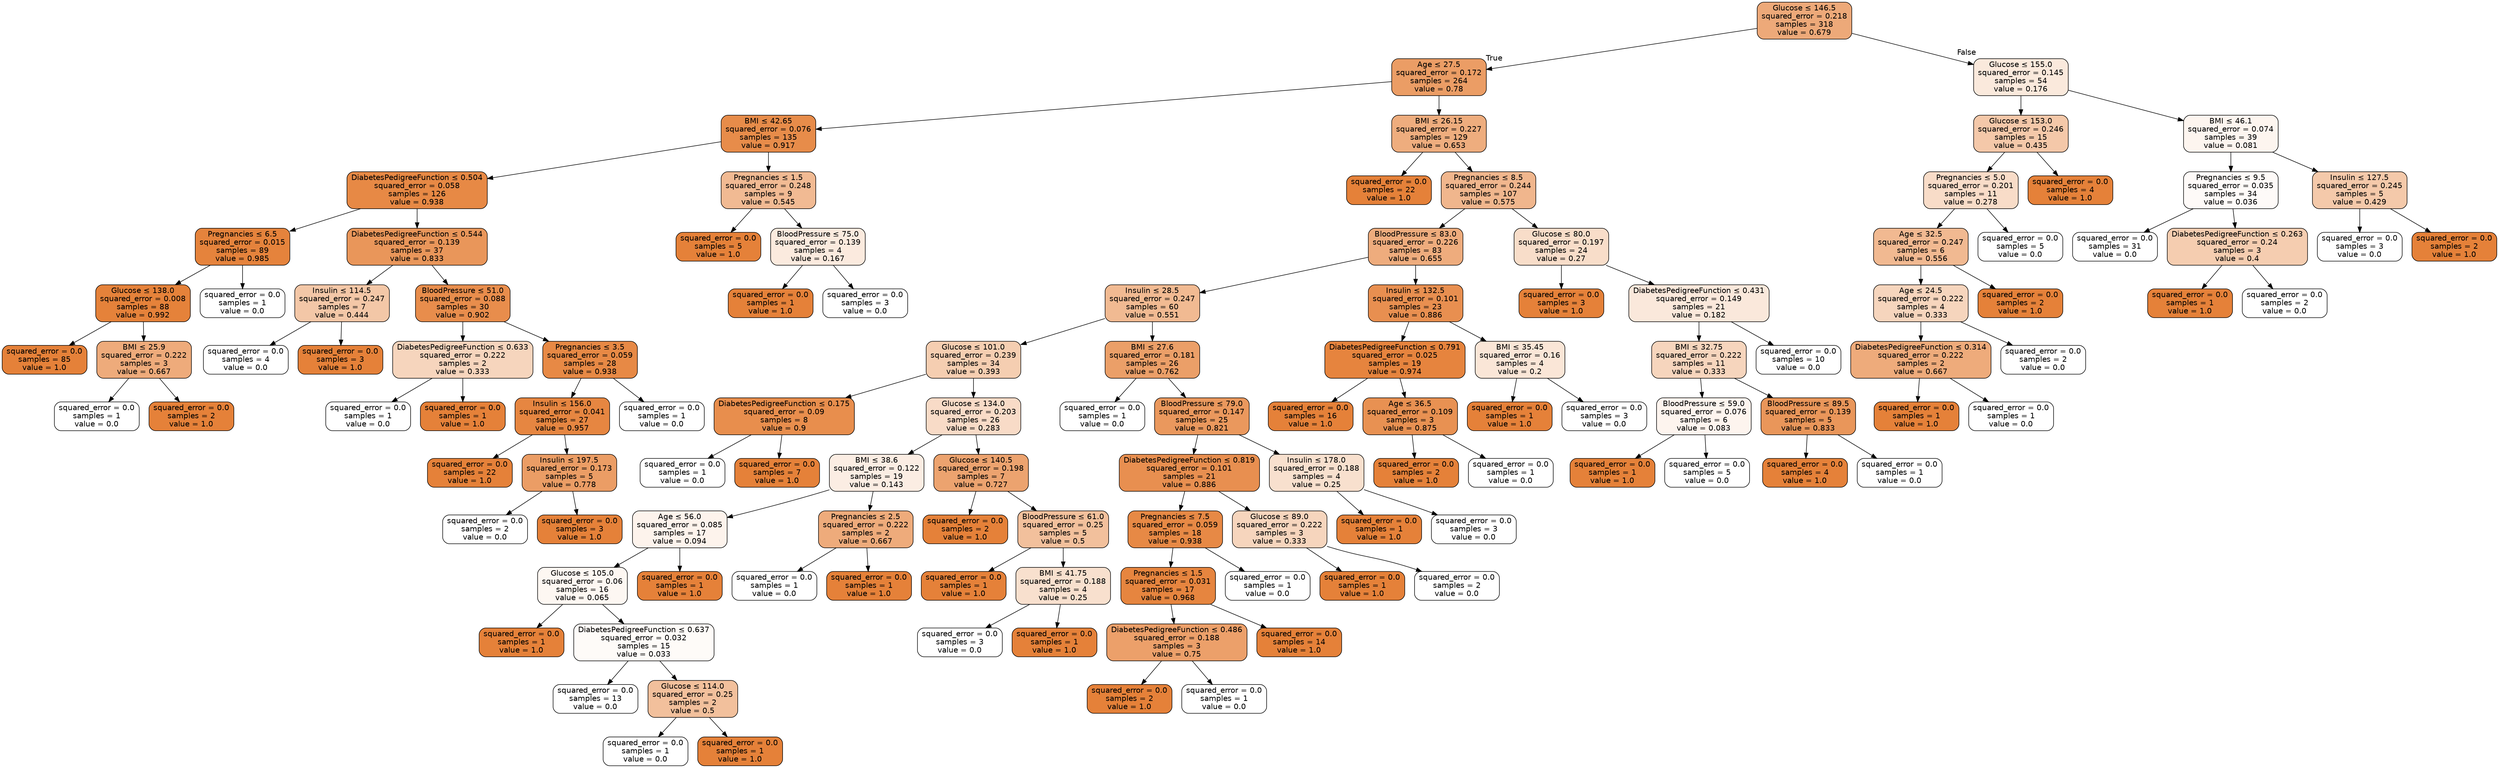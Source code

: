 digraph Tree {
node [shape=box, style="filled, rounded", color="black", fontname="helvetica"] ;
edge [fontname="helvetica"] ;
0 [label=<Glucose &le; 146.5<br/>squared_error = 0.218<br/>samples = 318<br/>value = 0.679>, fillcolor="#eda979"] ;
1 [label=<Age &le; 27.5<br/>squared_error = 0.172<br/>samples = 264<br/>value = 0.78>, fillcolor="#eb9d65"] ;
0 -> 1 [labeldistance=2.5, labelangle=45, headlabel="True"] ;
2 [label=<BMI &le; 42.65<br/>squared_error = 0.076<br/>samples = 135<br/>value = 0.917>, fillcolor="#e78c4a"] ;
1 -> 2 ;
3 [label=<DiabetesPedigreeFunction &le; 0.504<br/>squared_error = 0.058<br/>samples = 126<br/>value = 0.938>, fillcolor="#e78945"] ;
2 -> 3 ;
4 [label=<Pregnancies &le; 6.5<br/>squared_error = 0.015<br/>samples = 89<br/>value = 0.985>, fillcolor="#e5833c"] ;
3 -> 4 ;
5 [label=<Glucose &le; 138.0<br/>squared_error = 0.008<br/>samples = 88<br/>value = 0.992>, fillcolor="#e5823a"] ;
4 -> 5 ;
6 [label=<squared_error = 0.0<br/>samples = 85<br/>value = 1.0>, fillcolor="#e58139"] ;
5 -> 6 ;
7 [label=<BMI &le; 25.9<br/>squared_error = 0.222<br/>samples = 3<br/>value = 0.667>, fillcolor="#eeab7b"] ;
5 -> 7 ;
8 [label=<squared_error = 0.0<br/>samples = 1<br/>value = 0.0>, fillcolor="#ffffff"] ;
7 -> 8 ;
9 [label=<squared_error = 0.0<br/>samples = 2<br/>value = 1.0>, fillcolor="#e58139"] ;
7 -> 9 ;
10 [label=<squared_error = 0.0<br/>samples = 1<br/>value = 0.0>, fillcolor="#ffffff"] ;
4 -> 10 ;
11 [label=<DiabetesPedigreeFunction &le; 0.544<br/>squared_error = 0.139<br/>samples = 37<br/>value = 0.833>, fillcolor="#e9965a"] ;
3 -> 11 ;
12 [label=<Insulin &le; 114.5<br/>squared_error = 0.247<br/>samples = 7<br/>value = 0.444>, fillcolor="#f3c7a7"] ;
11 -> 12 ;
13 [label=<squared_error = 0.0<br/>samples = 4<br/>value = 0.0>, fillcolor="#ffffff"] ;
12 -> 13 ;
14 [label=<squared_error = 0.0<br/>samples = 3<br/>value = 1.0>, fillcolor="#e58139"] ;
12 -> 14 ;
15 [label=<BloodPressure &le; 51.0<br/>squared_error = 0.088<br/>samples = 30<br/>value = 0.902>, fillcolor="#e88d4c"] ;
11 -> 15 ;
16 [label=<DiabetesPedigreeFunction &le; 0.633<br/>squared_error = 0.222<br/>samples = 2<br/>value = 0.333>, fillcolor="#f6d5bd"] ;
15 -> 16 ;
17 [label=<squared_error = 0.0<br/>samples = 1<br/>value = 0.0>, fillcolor="#ffffff"] ;
16 -> 17 ;
18 [label=<squared_error = 0.0<br/>samples = 1<br/>value = 1.0>, fillcolor="#e58139"] ;
16 -> 18 ;
19 [label=<Pregnancies &le; 3.5<br/>squared_error = 0.059<br/>samples = 28<br/>value = 0.938>, fillcolor="#e78945"] ;
15 -> 19 ;
20 [label=<Insulin &le; 156.0<br/>squared_error = 0.041<br/>samples = 27<br/>value = 0.957>, fillcolor="#e68641"] ;
19 -> 20 ;
21 [label=<squared_error = 0.0<br/>samples = 22<br/>value = 1.0>, fillcolor="#e58139"] ;
20 -> 21 ;
22 [label=<Insulin &le; 197.5<br/>squared_error = 0.173<br/>samples = 5<br/>value = 0.778>, fillcolor="#eb9d65"] ;
20 -> 22 ;
23 [label=<squared_error = 0.0<br/>samples = 2<br/>value = 0.0>, fillcolor="#ffffff"] ;
22 -> 23 ;
24 [label=<squared_error = 0.0<br/>samples = 3<br/>value = 1.0>, fillcolor="#e58139"] ;
22 -> 24 ;
25 [label=<squared_error = 0.0<br/>samples = 1<br/>value = 0.0>, fillcolor="#ffffff"] ;
19 -> 25 ;
26 [label=<Pregnancies &le; 1.5<br/>squared_error = 0.248<br/>samples = 9<br/>value = 0.545>, fillcolor="#f1ba93"] ;
2 -> 26 ;
27 [label=<squared_error = 0.0<br/>samples = 5<br/>value = 1.0>, fillcolor="#e58139"] ;
26 -> 27 ;
28 [label=<BloodPressure &le; 75.0<br/>squared_error = 0.139<br/>samples = 4<br/>value = 0.167>, fillcolor="#fbeade"] ;
26 -> 28 ;
29 [label=<squared_error = 0.0<br/>samples = 1<br/>value = 1.0>, fillcolor="#e58139"] ;
28 -> 29 ;
30 [label=<squared_error = 0.0<br/>samples = 3<br/>value = 0.0>, fillcolor="#ffffff"] ;
28 -> 30 ;
31 [label=<BMI &le; 26.15<br/>squared_error = 0.227<br/>samples = 129<br/>value = 0.653>, fillcolor="#eead7e"] ;
1 -> 31 ;
32 [label=<squared_error = 0.0<br/>samples = 22<br/>value = 1.0>, fillcolor="#e58139"] ;
31 -> 32 ;
33 [label=<Pregnancies &le; 8.5<br/>squared_error = 0.244<br/>samples = 107<br/>value = 0.575>, fillcolor="#f0b68d"] ;
31 -> 33 ;
34 [label=<BloodPressure &le; 83.0<br/>squared_error = 0.226<br/>samples = 83<br/>value = 0.655>, fillcolor="#eeac7d"] ;
33 -> 34 ;
35 [label=<Insulin &le; 28.5<br/>squared_error = 0.247<br/>samples = 60<br/>value = 0.551>, fillcolor="#f1ba92"] ;
34 -> 35 ;
36 [label=<Glucose &le; 101.0<br/>squared_error = 0.239<br/>samples = 34<br/>value = 0.393>, fillcolor="#f5ceb1"] ;
35 -> 36 ;
37 [label=<DiabetesPedigreeFunction &le; 0.175<br/>squared_error = 0.09<br/>samples = 8<br/>value = 0.9>, fillcolor="#e88e4d"] ;
36 -> 37 ;
38 [label=<squared_error = 0.0<br/>samples = 1<br/>value = 0.0>, fillcolor="#ffffff"] ;
37 -> 38 ;
39 [label=<squared_error = 0.0<br/>samples = 7<br/>value = 1.0>, fillcolor="#e58139"] ;
37 -> 39 ;
40 [label=<Glucose &le; 134.0<br/>squared_error = 0.203<br/>samples = 26<br/>value = 0.283>, fillcolor="#f8dbc7"] ;
36 -> 40 ;
41 [label=<BMI &le; 38.6<br/>squared_error = 0.122<br/>samples = 19<br/>value = 0.143>, fillcolor="#fbede3"] ;
40 -> 41 ;
42 [label=<Age &le; 56.0<br/>squared_error = 0.085<br/>samples = 17<br/>value = 0.094>, fillcolor="#fdf3ec"] ;
41 -> 42 ;
43 [label=<Glucose &le; 105.0<br/>squared_error = 0.06<br/>samples = 16<br/>value = 0.065>, fillcolor="#fdf7f2"] ;
42 -> 43 ;
44 [label=<squared_error = 0.0<br/>samples = 1<br/>value = 1.0>, fillcolor="#e58139"] ;
43 -> 44 ;
45 [label=<DiabetesPedigreeFunction &le; 0.637<br/>squared_error = 0.032<br/>samples = 15<br/>value = 0.033>, fillcolor="#fefbf8"] ;
43 -> 45 ;
46 [label=<squared_error = 0.0<br/>samples = 13<br/>value = 0.0>, fillcolor="#ffffff"] ;
45 -> 46 ;
47 [label=<Glucose &le; 114.0<br/>squared_error = 0.25<br/>samples = 2<br/>value = 0.5>, fillcolor="#f2c09c"] ;
45 -> 47 ;
48 [label=<squared_error = 0.0<br/>samples = 1<br/>value = 0.0>, fillcolor="#ffffff"] ;
47 -> 48 ;
49 [label=<squared_error = 0.0<br/>samples = 1<br/>value = 1.0>, fillcolor="#e58139"] ;
47 -> 49 ;
50 [label=<squared_error = 0.0<br/>samples = 1<br/>value = 1.0>, fillcolor="#e58139"] ;
42 -> 50 ;
51 [label=<Pregnancies &le; 2.5<br/>squared_error = 0.222<br/>samples = 2<br/>value = 0.667>, fillcolor="#eeab7b"] ;
41 -> 51 ;
52 [label=<squared_error = 0.0<br/>samples = 1<br/>value = 0.0>, fillcolor="#ffffff"] ;
51 -> 52 ;
53 [label=<squared_error = 0.0<br/>samples = 1<br/>value = 1.0>, fillcolor="#e58139"] ;
51 -> 53 ;
54 [label=<Glucose &le; 140.5<br/>squared_error = 0.198<br/>samples = 7<br/>value = 0.727>, fillcolor="#eca36f"] ;
40 -> 54 ;
55 [label=<squared_error = 0.0<br/>samples = 2<br/>value = 1.0>, fillcolor="#e58139"] ;
54 -> 55 ;
56 [label=<BloodPressure &le; 61.0<br/>squared_error = 0.25<br/>samples = 5<br/>value = 0.5>, fillcolor="#f2c09c"] ;
54 -> 56 ;
57 [label=<squared_error = 0.0<br/>samples = 1<br/>value = 1.0>, fillcolor="#e58139"] ;
56 -> 57 ;
58 [label=<BMI &le; 41.75<br/>squared_error = 0.188<br/>samples = 4<br/>value = 0.25>, fillcolor="#f8e0ce"] ;
56 -> 58 ;
59 [label=<squared_error = 0.0<br/>samples = 3<br/>value = 0.0>, fillcolor="#ffffff"] ;
58 -> 59 ;
60 [label=<squared_error = 0.0<br/>samples = 1<br/>value = 1.0>, fillcolor="#e58139"] ;
58 -> 60 ;
61 [label=<BMI &le; 27.6<br/>squared_error = 0.181<br/>samples = 26<br/>value = 0.762>, fillcolor="#eb9f68"] ;
35 -> 61 ;
62 [label=<squared_error = 0.0<br/>samples = 1<br/>value = 0.0>, fillcolor="#ffffff"] ;
61 -> 62 ;
63 [label=<BloodPressure &le; 79.0<br/>squared_error = 0.147<br/>samples = 25<br/>value = 0.821>, fillcolor="#ea985d"] ;
61 -> 63 ;
64 [label=<DiabetesPedigreeFunction &le; 0.819<br/>squared_error = 0.101<br/>samples = 21<br/>value = 0.886>, fillcolor="#e88f50"] ;
63 -> 64 ;
65 [label=<Pregnancies &le; 7.5<br/>squared_error = 0.059<br/>samples = 18<br/>value = 0.938>, fillcolor="#e78945"] ;
64 -> 65 ;
66 [label=<Pregnancies &le; 1.5<br/>squared_error = 0.031<br/>samples = 17<br/>value = 0.968>, fillcolor="#e6853f"] ;
65 -> 66 ;
67 [label=<DiabetesPedigreeFunction &le; 0.486<br/>squared_error = 0.188<br/>samples = 3<br/>value = 0.75>, fillcolor="#eca06a"] ;
66 -> 67 ;
68 [label=<squared_error = 0.0<br/>samples = 2<br/>value = 1.0>, fillcolor="#e58139"] ;
67 -> 68 ;
69 [label=<squared_error = 0.0<br/>samples = 1<br/>value = 0.0>, fillcolor="#ffffff"] ;
67 -> 69 ;
70 [label=<squared_error = 0.0<br/>samples = 14<br/>value = 1.0>, fillcolor="#e58139"] ;
66 -> 70 ;
71 [label=<squared_error = 0.0<br/>samples = 1<br/>value = 0.0>, fillcolor="#ffffff"] ;
65 -> 71 ;
72 [label=<Glucose &le; 89.0<br/>squared_error = 0.222<br/>samples = 3<br/>value = 0.333>, fillcolor="#f6d5bd"] ;
64 -> 72 ;
73 [label=<squared_error = 0.0<br/>samples = 1<br/>value = 1.0>, fillcolor="#e58139"] ;
72 -> 73 ;
74 [label=<squared_error = 0.0<br/>samples = 2<br/>value = 0.0>, fillcolor="#ffffff"] ;
72 -> 74 ;
75 [label=<Insulin &le; 178.0<br/>squared_error = 0.188<br/>samples = 4<br/>value = 0.25>, fillcolor="#f8e0ce"] ;
63 -> 75 ;
76 [label=<squared_error = 0.0<br/>samples = 1<br/>value = 1.0>, fillcolor="#e58139"] ;
75 -> 76 ;
77 [label=<squared_error = 0.0<br/>samples = 3<br/>value = 0.0>, fillcolor="#ffffff"] ;
75 -> 77 ;
78 [label=<Insulin &le; 132.5<br/>squared_error = 0.101<br/>samples = 23<br/>value = 0.886>, fillcolor="#e88f50"] ;
34 -> 78 ;
79 [label=<DiabetesPedigreeFunction &le; 0.791<br/>squared_error = 0.025<br/>samples = 19<br/>value = 0.974>, fillcolor="#e6843e"] ;
78 -> 79 ;
80 [label=<squared_error = 0.0<br/>samples = 16<br/>value = 1.0>, fillcolor="#e58139"] ;
79 -> 80 ;
81 [label=<Age &le; 36.5<br/>squared_error = 0.109<br/>samples = 3<br/>value = 0.875>, fillcolor="#e89152"] ;
79 -> 81 ;
82 [label=<squared_error = 0.0<br/>samples = 2<br/>value = 1.0>, fillcolor="#e58139"] ;
81 -> 82 ;
83 [label=<squared_error = 0.0<br/>samples = 1<br/>value = 0.0>, fillcolor="#ffffff"] ;
81 -> 83 ;
84 [label=<BMI &le; 35.45<br/>squared_error = 0.16<br/>samples = 4<br/>value = 0.2>, fillcolor="#fae6d7"] ;
78 -> 84 ;
85 [label=<squared_error = 0.0<br/>samples = 1<br/>value = 1.0>, fillcolor="#e58139"] ;
84 -> 85 ;
86 [label=<squared_error = 0.0<br/>samples = 3<br/>value = 0.0>, fillcolor="#ffffff"] ;
84 -> 86 ;
87 [label=<Glucose &le; 80.0<br/>squared_error = 0.197<br/>samples = 24<br/>value = 0.27>, fillcolor="#f8ddc9"] ;
33 -> 87 ;
88 [label=<squared_error = 0.0<br/>samples = 3<br/>value = 1.0>, fillcolor="#e58139"] ;
87 -> 88 ;
89 [label=<DiabetesPedigreeFunction &le; 0.431<br/>squared_error = 0.149<br/>samples = 21<br/>value = 0.182>, fillcolor="#fae8db"] ;
87 -> 89 ;
90 [label=<BMI &le; 32.75<br/>squared_error = 0.222<br/>samples = 11<br/>value = 0.333>, fillcolor="#f6d5bd"] ;
89 -> 90 ;
91 [label=<BloodPressure &le; 59.0<br/>squared_error = 0.076<br/>samples = 6<br/>value = 0.083>, fillcolor="#fdf4ee"] ;
90 -> 91 ;
92 [label=<squared_error = 0.0<br/>samples = 1<br/>value = 1.0>, fillcolor="#e58139"] ;
91 -> 92 ;
93 [label=<squared_error = 0.0<br/>samples = 5<br/>value = 0.0>, fillcolor="#ffffff"] ;
91 -> 93 ;
94 [label=<BloodPressure &le; 89.5<br/>squared_error = 0.139<br/>samples = 5<br/>value = 0.833>, fillcolor="#e9965a"] ;
90 -> 94 ;
95 [label=<squared_error = 0.0<br/>samples = 4<br/>value = 1.0>, fillcolor="#e58139"] ;
94 -> 95 ;
96 [label=<squared_error = 0.0<br/>samples = 1<br/>value = 0.0>, fillcolor="#ffffff"] ;
94 -> 96 ;
97 [label=<squared_error = 0.0<br/>samples = 10<br/>value = 0.0>, fillcolor="#ffffff"] ;
89 -> 97 ;
98 [label=<Glucose &le; 155.0<br/>squared_error = 0.145<br/>samples = 54<br/>value = 0.176>, fillcolor="#fae9dc"] ;
0 -> 98 [labeldistance=2.5, labelangle=-45, headlabel="False"] ;
99 [label=<Glucose &le; 153.0<br/>squared_error = 0.246<br/>samples = 15<br/>value = 0.435>, fillcolor="#f4c8a9"] ;
98 -> 99 ;
100 [label=<Pregnancies &le; 5.0<br/>squared_error = 0.201<br/>samples = 11<br/>value = 0.278>, fillcolor="#f8dcc8"] ;
99 -> 100 ;
101 [label=<Age &le; 32.5<br/>squared_error = 0.247<br/>samples = 6<br/>value = 0.556>, fillcolor="#f1b991"] ;
100 -> 101 ;
102 [label=<Age &le; 24.5<br/>squared_error = 0.222<br/>samples = 4<br/>value = 0.333>, fillcolor="#f6d5bd"] ;
101 -> 102 ;
103 [label=<DiabetesPedigreeFunction &le; 0.314<br/>squared_error = 0.222<br/>samples = 2<br/>value = 0.667>, fillcolor="#eeab7b"] ;
102 -> 103 ;
104 [label=<squared_error = 0.0<br/>samples = 1<br/>value = 1.0>, fillcolor="#e58139"] ;
103 -> 104 ;
105 [label=<squared_error = 0.0<br/>samples = 1<br/>value = 0.0>, fillcolor="#ffffff"] ;
103 -> 105 ;
106 [label=<squared_error = 0.0<br/>samples = 2<br/>value = 0.0>, fillcolor="#ffffff"] ;
102 -> 106 ;
107 [label=<squared_error = 0.0<br/>samples = 2<br/>value = 1.0>, fillcolor="#e58139"] ;
101 -> 107 ;
108 [label=<squared_error = 0.0<br/>samples = 5<br/>value = 0.0>, fillcolor="#ffffff"] ;
100 -> 108 ;
109 [label=<squared_error = 0.0<br/>samples = 4<br/>value = 1.0>, fillcolor="#e58139"] ;
99 -> 109 ;
110 [label=<BMI &le; 46.1<br/>squared_error = 0.074<br/>samples = 39<br/>value = 0.081>, fillcolor="#fdf5ef"] ;
98 -> 110 ;
111 [label=<Pregnancies &le; 9.5<br/>squared_error = 0.035<br/>samples = 34<br/>value = 0.036>, fillcolor="#fefaf8"] ;
110 -> 111 ;
112 [label=<squared_error = 0.0<br/>samples = 31<br/>value = 0.0>, fillcolor="#ffffff"] ;
111 -> 112 ;
113 [label=<DiabetesPedigreeFunction &le; 0.263<br/>squared_error = 0.24<br/>samples = 3<br/>value = 0.4>, fillcolor="#f5cdb0"] ;
111 -> 113 ;
114 [label=<squared_error = 0.0<br/>samples = 1<br/>value = 1.0>, fillcolor="#e58139"] ;
113 -> 114 ;
115 [label=<squared_error = 0.0<br/>samples = 2<br/>value = 0.0>, fillcolor="#ffffff"] ;
113 -> 115 ;
116 [label=<Insulin &le; 127.5<br/>squared_error = 0.245<br/>samples = 5<br/>value = 0.429>, fillcolor="#f4c9aa"] ;
110 -> 116 ;
117 [label=<squared_error = 0.0<br/>samples = 3<br/>value = 0.0>, fillcolor="#ffffff"] ;
116 -> 117 ;
118 [label=<squared_error = 0.0<br/>samples = 2<br/>value = 1.0>, fillcolor="#e58139"] ;
116 -> 118 ;
}